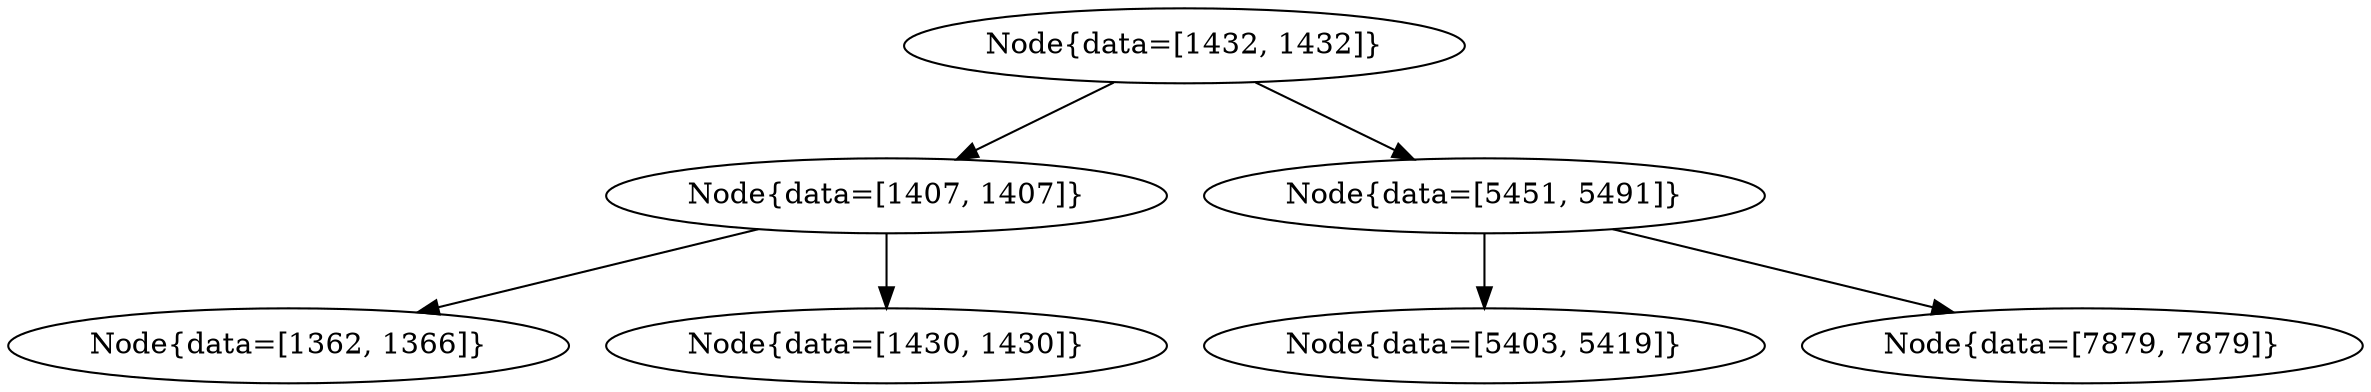 digraph G{
236556430 [label="Node{data=[1432, 1432]}"]
236556430 -> 1393726476
1393726476 [label="Node{data=[1407, 1407]}"]
1393726476 -> 1522624739
1522624739 [label="Node{data=[1362, 1366]}"]
1393726476 -> 341265631
341265631 [label="Node{data=[1430, 1430]}"]
236556430 -> 1443373883
1443373883 [label="Node{data=[5451, 5491]}"]
1443373883 -> 301821698
301821698 [label="Node{data=[5403, 5419]}"]
1443373883 -> 1084922798
1084922798 [label="Node{data=[7879, 7879]}"]
}